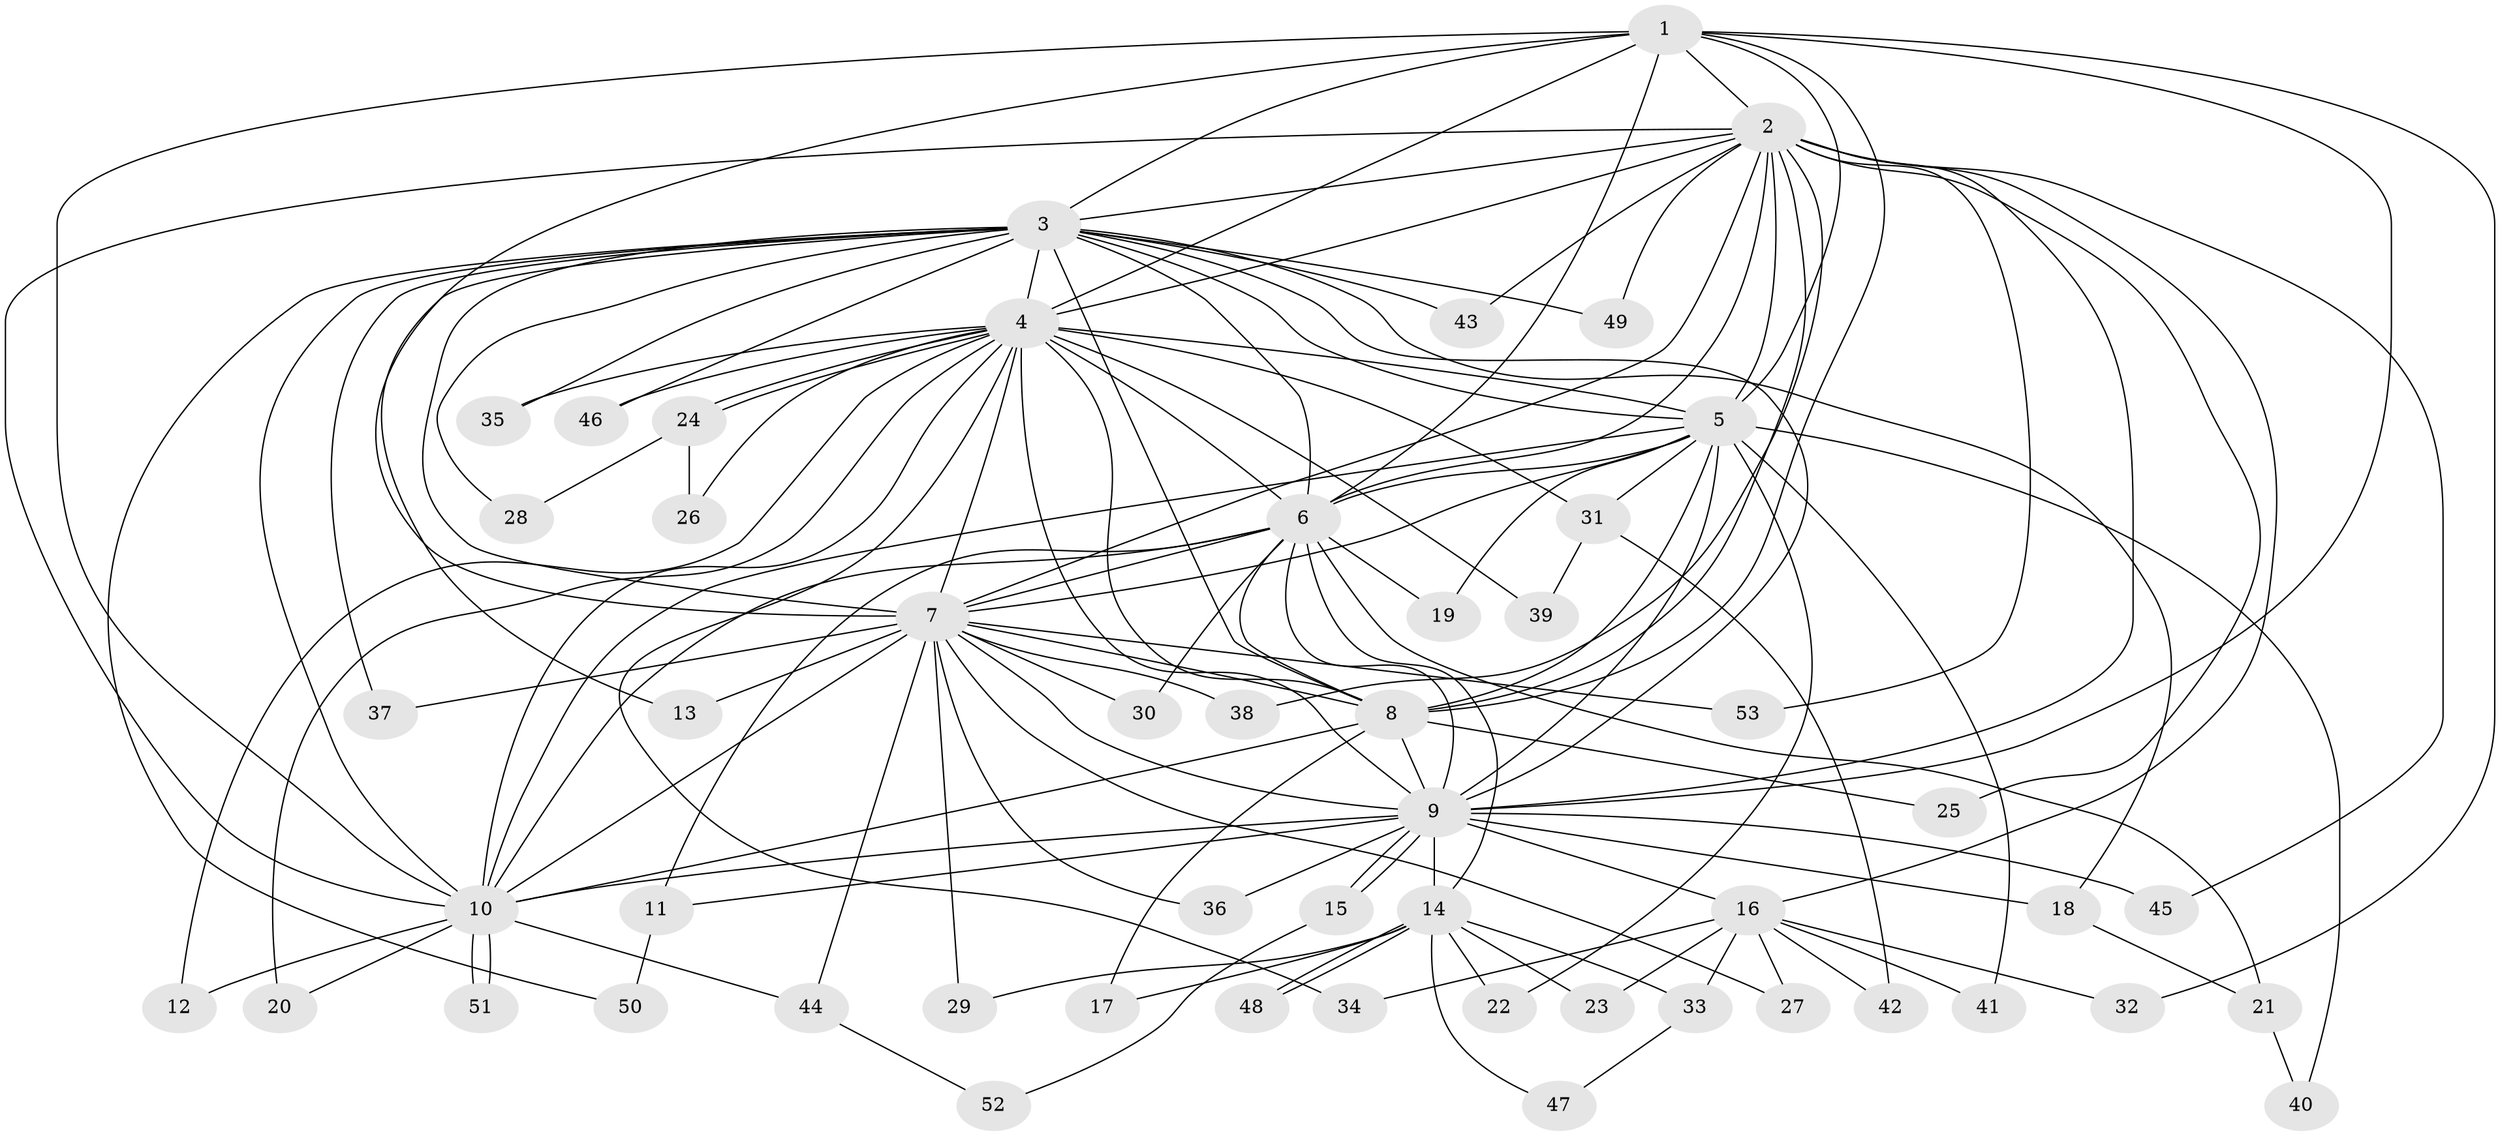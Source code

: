 // coarse degree distribution, {9: 0.05128205128205128, 14: 0.02564102564102564, 17: 0.02564102564102564, 18: 0.02564102564102564, 13: 0.05128205128205128, 19: 0.02564102564102564, 16: 0.02564102564102564, 11: 0.02564102564102564, 3: 0.15384615384615385, 2: 0.5384615384615384, 4: 0.02564102564102564, 1: 0.02564102564102564}
// Generated by graph-tools (version 1.1) at 2025/41/03/06/25 10:41:34]
// undirected, 53 vertices, 131 edges
graph export_dot {
graph [start="1"]
  node [color=gray90,style=filled];
  1;
  2;
  3;
  4;
  5;
  6;
  7;
  8;
  9;
  10;
  11;
  12;
  13;
  14;
  15;
  16;
  17;
  18;
  19;
  20;
  21;
  22;
  23;
  24;
  25;
  26;
  27;
  28;
  29;
  30;
  31;
  32;
  33;
  34;
  35;
  36;
  37;
  38;
  39;
  40;
  41;
  42;
  43;
  44;
  45;
  46;
  47;
  48;
  49;
  50;
  51;
  52;
  53;
  1 -- 2;
  1 -- 3;
  1 -- 4;
  1 -- 5;
  1 -- 6;
  1 -- 7;
  1 -- 8;
  1 -- 9;
  1 -- 10;
  1 -- 32;
  2 -- 3;
  2 -- 4;
  2 -- 5;
  2 -- 6;
  2 -- 7;
  2 -- 8;
  2 -- 9;
  2 -- 10;
  2 -- 16;
  2 -- 25;
  2 -- 38;
  2 -- 43;
  2 -- 45;
  2 -- 49;
  2 -- 53;
  3 -- 4;
  3 -- 5;
  3 -- 6;
  3 -- 7;
  3 -- 8;
  3 -- 9;
  3 -- 10;
  3 -- 13;
  3 -- 18;
  3 -- 28;
  3 -- 35;
  3 -- 37;
  3 -- 43;
  3 -- 46;
  3 -- 49;
  3 -- 50;
  4 -- 5;
  4 -- 6;
  4 -- 7;
  4 -- 8;
  4 -- 9;
  4 -- 10;
  4 -- 12;
  4 -- 20;
  4 -- 24;
  4 -- 24;
  4 -- 26;
  4 -- 31;
  4 -- 34;
  4 -- 35;
  4 -- 39;
  4 -- 46;
  5 -- 6;
  5 -- 7;
  5 -- 8;
  5 -- 9;
  5 -- 10;
  5 -- 19;
  5 -- 22;
  5 -- 31;
  5 -- 40;
  5 -- 41;
  6 -- 7;
  6 -- 8;
  6 -- 9;
  6 -- 10;
  6 -- 11;
  6 -- 14;
  6 -- 19;
  6 -- 21;
  6 -- 30;
  7 -- 8;
  7 -- 9;
  7 -- 10;
  7 -- 13;
  7 -- 27;
  7 -- 29;
  7 -- 30;
  7 -- 36;
  7 -- 37;
  7 -- 38;
  7 -- 44;
  7 -- 53;
  8 -- 9;
  8 -- 10;
  8 -- 17;
  8 -- 25;
  9 -- 10;
  9 -- 11;
  9 -- 14;
  9 -- 15;
  9 -- 15;
  9 -- 16;
  9 -- 18;
  9 -- 36;
  9 -- 45;
  10 -- 12;
  10 -- 20;
  10 -- 44;
  10 -- 51;
  10 -- 51;
  11 -- 50;
  14 -- 17;
  14 -- 22;
  14 -- 23;
  14 -- 29;
  14 -- 33;
  14 -- 47;
  14 -- 48;
  14 -- 48;
  15 -- 52;
  16 -- 23;
  16 -- 27;
  16 -- 32;
  16 -- 33;
  16 -- 34;
  16 -- 41;
  16 -- 42;
  18 -- 21;
  21 -- 40;
  24 -- 26;
  24 -- 28;
  31 -- 39;
  31 -- 42;
  33 -- 47;
  44 -- 52;
}
